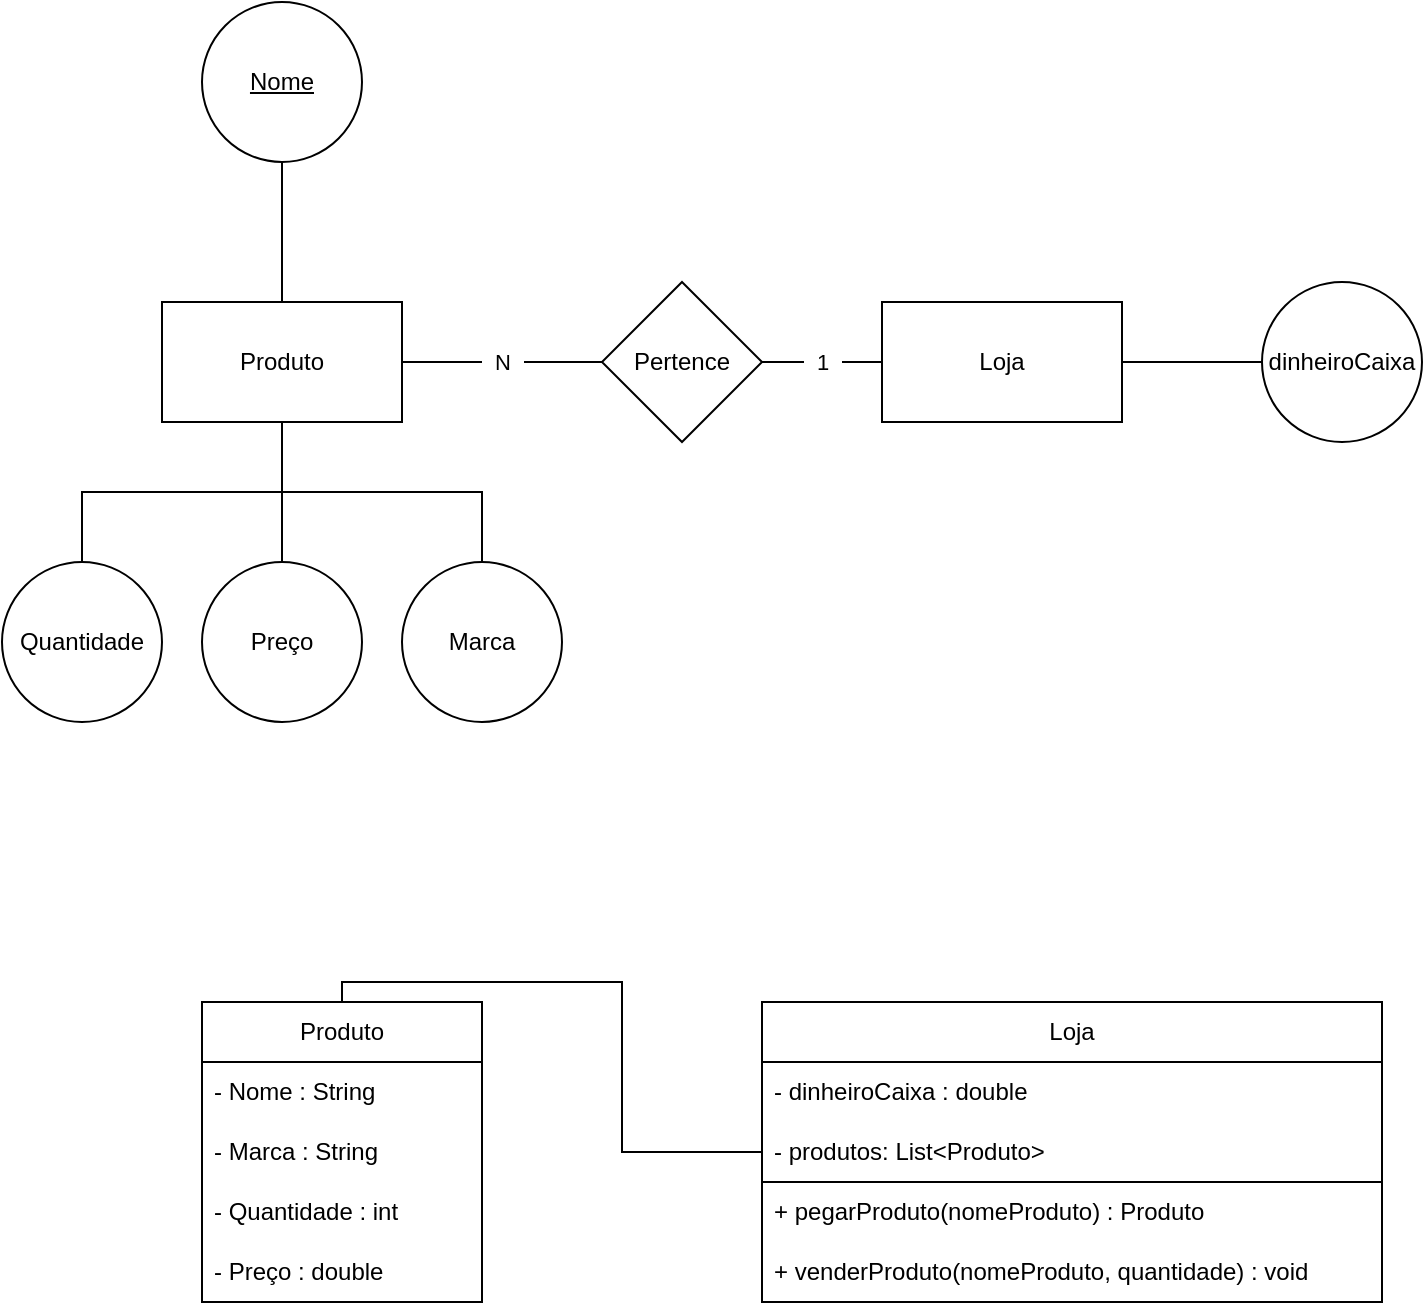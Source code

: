 <mxfile version="22.1.4" type="device">
  <diagram name="Página-1" id="dA3Yhbs87mwC3YAnPnTo">
    <mxGraphModel dx="1639" dy="901" grid="1" gridSize="10" guides="1" tooltips="1" connect="1" arrows="1" fold="1" page="1" pageScale="1" pageWidth="827" pageHeight="1169" math="0" shadow="0">
      <root>
        <mxCell id="0" />
        <mxCell id="1" parent="0" />
        <mxCell id="uEPk8Gao7o4AeKvKnNN_-4" value="" style="edgeStyle=orthogonalEdgeStyle;rounded=0;orthogonalLoop=1;jettySize=auto;html=1;endArrow=none;endFill=0;" edge="1" parent="1" source="uEPk8Gao7o4AeKvKnNN_-2" target="uEPk8Gao7o4AeKvKnNN_-3">
          <mxGeometry relative="1" as="geometry" />
        </mxCell>
        <mxCell id="uEPk8Gao7o4AeKvKnNN_-6" value="" style="edgeStyle=orthogonalEdgeStyle;rounded=0;orthogonalLoop=1;jettySize=auto;html=1;endArrow=none;endFill=0;" edge="1" parent="1" source="uEPk8Gao7o4AeKvKnNN_-2" target="uEPk8Gao7o4AeKvKnNN_-5">
          <mxGeometry relative="1" as="geometry" />
        </mxCell>
        <mxCell id="uEPk8Gao7o4AeKvKnNN_-8" value="" style="edgeStyle=orthogonalEdgeStyle;rounded=0;orthogonalLoop=1;jettySize=auto;html=1;endArrow=none;endFill=0;" edge="1" parent="1" source="uEPk8Gao7o4AeKvKnNN_-2" target="uEPk8Gao7o4AeKvKnNN_-7">
          <mxGeometry relative="1" as="geometry" />
        </mxCell>
        <mxCell id="uEPk8Gao7o4AeKvKnNN_-10" value="" style="edgeStyle=orthogonalEdgeStyle;rounded=0;orthogonalLoop=1;jettySize=auto;html=1;endArrow=none;endFill=0;" edge="1" parent="1" source="uEPk8Gao7o4AeKvKnNN_-2" target="uEPk8Gao7o4AeKvKnNN_-9">
          <mxGeometry relative="1" as="geometry" />
        </mxCell>
        <mxCell id="uEPk8Gao7o4AeKvKnNN_-12" value="&amp;nbsp; N&amp;nbsp;&amp;nbsp;" style="edgeStyle=orthogonalEdgeStyle;rounded=0;orthogonalLoop=1;jettySize=auto;html=1;endArrow=none;endFill=0;" edge="1" parent="1" source="uEPk8Gao7o4AeKvKnNN_-2" target="uEPk8Gao7o4AeKvKnNN_-11">
          <mxGeometry relative="1" as="geometry" />
        </mxCell>
        <mxCell id="uEPk8Gao7o4AeKvKnNN_-2" value="Produto" style="rounded=0;whiteSpace=wrap;html=1;" vertex="1" parent="1">
          <mxGeometry x="110" y="220" width="120" height="60" as="geometry" />
        </mxCell>
        <mxCell id="uEPk8Gao7o4AeKvKnNN_-3" value="Nome" style="ellipse;whiteSpace=wrap;html=1;rounded=0;fontStyle=4" vertex="1" parent="1">
          <mxGeometry x="130" y="70" width="80" height="80" as="geometry" />
        </mxCell>
        <mxCell id="uEPk8Gao7o4AeKvKnNN_-5" value="Marca" style="ellipse;whiteSpace=wrap;html=1;rounded=0;" vertex="1" parent="1">
          <mxGeometry x="230" y="350" width="80" height="80" as="geometry" />
        </mxCell>
        <mxCell id="uEPk8Gao7o4AeKvKnNN_-7" value="Quantidade" style="ellipse;whiteSpace=wrap;html=1;rounded=0;" vertex="1" parent="1">
          <mxGeometry x="30" y="350" width="80" height="80" as="geometry" />
        </mxCell>
        <mxCell id="uEPk8Gao7o4AeKvKnNN_-9" value="Preço" style="ellipse;whiteSpace=wrap;html=1;rounded=0;" vertex="1" parent="1">
          <mxGeometry x="130" y="350" width="80" height="80" as="geometry" />
        </mxCell>
        <mxCell id="uEPk8Gao7o4AeKvKnNN_-14" value="&amp;nbsp; 1&amp;nbsp;&amp;nbsp;" style="edgeStyle=orthogonalEdgeStyle;rounded=0;orthogonalLoop=1;jettySize=auto;html=1;endArrow=none;endFill=0;" edge="1" parent="1" source="uEPk8Gao7o4AeKvKnNN_-11" target="uEPk8Gao7o4AeKvKnNN_-13">
          <mxGeometry relative="1" as="geometry" />
        </mxCell>
        <mxCell id="uEPk8Gao7o4AeKvKnNN_-11" value="Pertence" style="rhombus;whiteSpace=wrap;html=1;rounded=0;" vertex="1" parent="1">
          <mxGeometry x="330" y="210" width="80" height="80" as="geometry" />
        </mxCell>
        <mxCell id="uEPk8Gao7o4AeKvKnNN_-16" value="" style="edgeStyle=orthogonalEdgeStyle;rounded=0;orthogonalLoop=1;jettySize=auto;html=1;endArrow=none;endFill=0;" edge="1" parent="1" source="uEPk8Gao7o4AeKvKnNN_-13" target="uEPk8Gao7o4AeKvKnNN_-15">
          <mxGeometry relative="1" as="geometry" />
        </mxCell>
        <mxCell id="uEPk8Gao7o4AeKvKnNN_-13" value="Loja" style="whiteSpace=wrap;html=1;rounded=0;" vertex="1" parent="1">
          <mxGeometry x="470" y="220" width="120" height="60" as="geometry" />
        </mxCell>
        <mxCell id="uEPk8Gao7o4AeKvKnNN_-15" value="dinheiroCaixa" style="ellipse;whiteSpace=wrap;html=1;rounded=0;" vertex="1" parent="1">
          <mxGeometry x="660" y="210" width="80" height="80" as="geometry" />
        </mxCell>
        <mxCell id="uEPk8Gao7o4AeKvKnNN_-17" value="Produto" style="swimlane;fontStyle=0;childLayout=stackLayout;horizontal=1;startSize=30;horizontalStack=0;resizeParent=1;resizeParentMax=0;resizeLast=0;collapsible=1;marginBottom=0;whiteSpace=wrap;html=1;" vertex="1" parent="1">
          <mxGeometry x="130" y="570" width="140" height="150" as="geometry">
            <mxRectangle x="130" y="570" width="80" height="30" as="alternateBounds" />
          </mxGeometry>
        </mxCell>
        <mxCell id="uEPk8Gao7o4AeKvKnNN_-18" value="- Nome : String" style="text;strokeColor=none;fillColor=none;align=left;verticalAlign=middle;spacingLeft=4;spacingRight=4;overflow=hidden;points=[[0,0.5],[1,0.5]];portConstraint=eastwest;rotatable=0;whiteSpace=wrap;html=1;" vertex="1" parent="uEPk8Gao7o4AeKvKnNN_-17">
          <mxGeometry y="30" width="140" height="30" as="geometry" />
        </mxCell>
        <mxCell id="uEPk8Gao7o4AeKvKnNN_-19" value="- Marca : String" style="text;strokeColor=none;fillColor=none;align=left;verticalAlign=middle;spacingLeft=4;spacingRight=4;overflow=hidden;points=[[0,0.5],[1,0.5]];portConstraint=eastwest;rotatable=0;whiteSpace=wrap;html=1;" vertex="1" parent="uEPk8Gao7o4AeKvKnNN_-17">
          <mxGeometry y="60" width="140" height="30" as="geometry" />
        </mxCell>
        <mxCell id="uEPk8Gao7o4AeKvKnNN_-20" value="- Quantidade : int" style="text;strokeColor=none;fillColor=none;align=left;verticalAlign=middle;spacingLeft=4;spacingRight=4;overflow=hidden;points=[[0,0.5],[1,0.5]];portConstraint=eastwest;rotatable=0;whiteSpace=wrap;html=1;" vertex="1" parent="uEPk8Gao7o4AeKvKnNN_-17">
          <mxGeometry y="90" width="140" height="30" as="geometry" />
        </mxCell>
        <mxCell id="uEPk8Gao7o4AeKvKnNN_-21" value="- Preço : double" style="text;strokeColor=none;fillColor=none;align=left;verticalAlign=middle;spacingLeft=4;spacingRight=4;overflow=hidden;points=[[0,0.5],[1,0.5]];portConstraint=eastwest;rotatable=0;whiteSpace=wrap;html=1;" vertex="1" parent="uEPk8Gao7o4AeKvKnNN_-17">
          <mxGeometry y="120" width="140" height="30" as="geometry" />
        </mxCell>
        <mxCell id="uEPk8Gao7o4AeKvKnNN_-24" value="Loja" style="swimlane;fontStyle=0;childLayout=stackLayout;horizontal=1;startSize=30;horizontalStack=0;resizeParent=1;resizeParentMax=0;resizeLast=0;collapsible=1;marginBottom=0;whiteSpace=wrap;html=1;strokeColor=default;" vertex="1" parent="1">
          <mxGeometry x="410" y="570" width="310" height="150" as="geometry">
            <mxRectangle x="130" y="570" width="80" height="30" as="alternateBounds" />
          </mxGeometry>
        </mxCell>
        <mxCell id="uEPk8Gao7o4AeKvKnNN_-25" value="- dinheiroCaixa : double" style="text;strokeColor=none;fillColor=none;align=left;verticalAlign=middle;spacingLeft=4;spacingRight=4;overflow=hidden;points=[[0,0.5],[1,0.5]];portConstraint=eastwest;rotatable=0;whiteSpace=wrap;html=1;" vertex="1" parent="uEPk8Gao7o4AeKvKnNN_-24">
          <mxGeometry y="30" width="310" height="30" as="geometry" />
        </mxCell>
        <mxCell id="uEPk8Gao7o4AeKvKnNN_-26" value="- produtos: List&amp;lt;Produto&amp;gt;" style="text;strokeColor=none;fillColor=none;align=left;verticalAlign=middle;spacingLeft=4;spacingRight=4;overflow=hidden;points=[[0,0.5],[1,0.5]];portConstraint=eastwest;rotatable=0;whiteSpace=wrap;html=1;" vertex="1" parent="uEPk8Gao7o4AeKvKnNN_-24">
          <mxGeometry y="60" width="310" height="30" as="geometry" />
        </mxCell>
        <mxCell id="uEPk8Gao7o4AeKvKnNN_-34" value="" style="group;strokeColor=default;" vertex="1" connectable="0" parent="uEPk8Gao7o4AeKvKnNN_-24">
          <mxGeometry y="90" width="310" height="60" as="geometry" />
        </mxCell>
        <mxCell id="uEPk8Gao7o4AeKvKnNN_-29" value="+ pegarProduto(nomeProduto) : Produto" style="text;strokeColor=none;fillColor=none;align=left;verticalAlign=middle;spacingLeft=4;spacingRight=4;overflow=hidden;points=[[0,0.5],[1,0.5]];portConstraint=eastwest;rotatable=0;whiteSpace=wrap;html=1;" vertex="1" parent="uEPk8Gao7o4AeKvKnNN_-34">
          <mxGeometry width="310" height="30" as="geometry" />
        </mxCell>
        <mxCell id="uEPk8Gao7o4AeKvKnNN_-30" value="+ venderProduto(nomeProduto, quantidade) : void" style="text;strokeColor=none;fillColor=none;align=left;verticalAlign=middle;spacingLeft=4;spacingRight=4;overflow=hidden;points=[[0,0.5],[1,0.5]];portConstraint=eastwest;rotatable=0;whiteSpace=wrap;html=1;" vertex="1" parent="uEPk8Gao7o4AeKvKnNN_-34">
          <mxGeometry y="30" width="310" height="30" as="geometry" />
        </mxCell>
        <mxCell id="uEPk8Gao7o4AeKvKnNN_-37" value="" style="endArrow=none;html=1;rounded=0;edgeStyle=orthogonalEdgeStyle;entryX=0;entryY=0.5;entryDx=0;entryDy=0;exitX=0.5;exitY=0;exitDx=0;exitDy=0;" edge="1" parent="1" source="uEPk8Gao7o4AeKvKnNN_-17" target="uEPk8Gao7o4AeKvKnNN_-26">
          <mxGeometry width="50" height="50" relative="1" as="geometry">
            <mxPoint x="220" y="580" as="sourcePoint" />
            <mxPoint x="270" y="530" as="targetPoint" />
          </mxGeometry>
        </mxCell>
      </root>
    </mxGraphModel>
  </diagram>
</mxfile>
